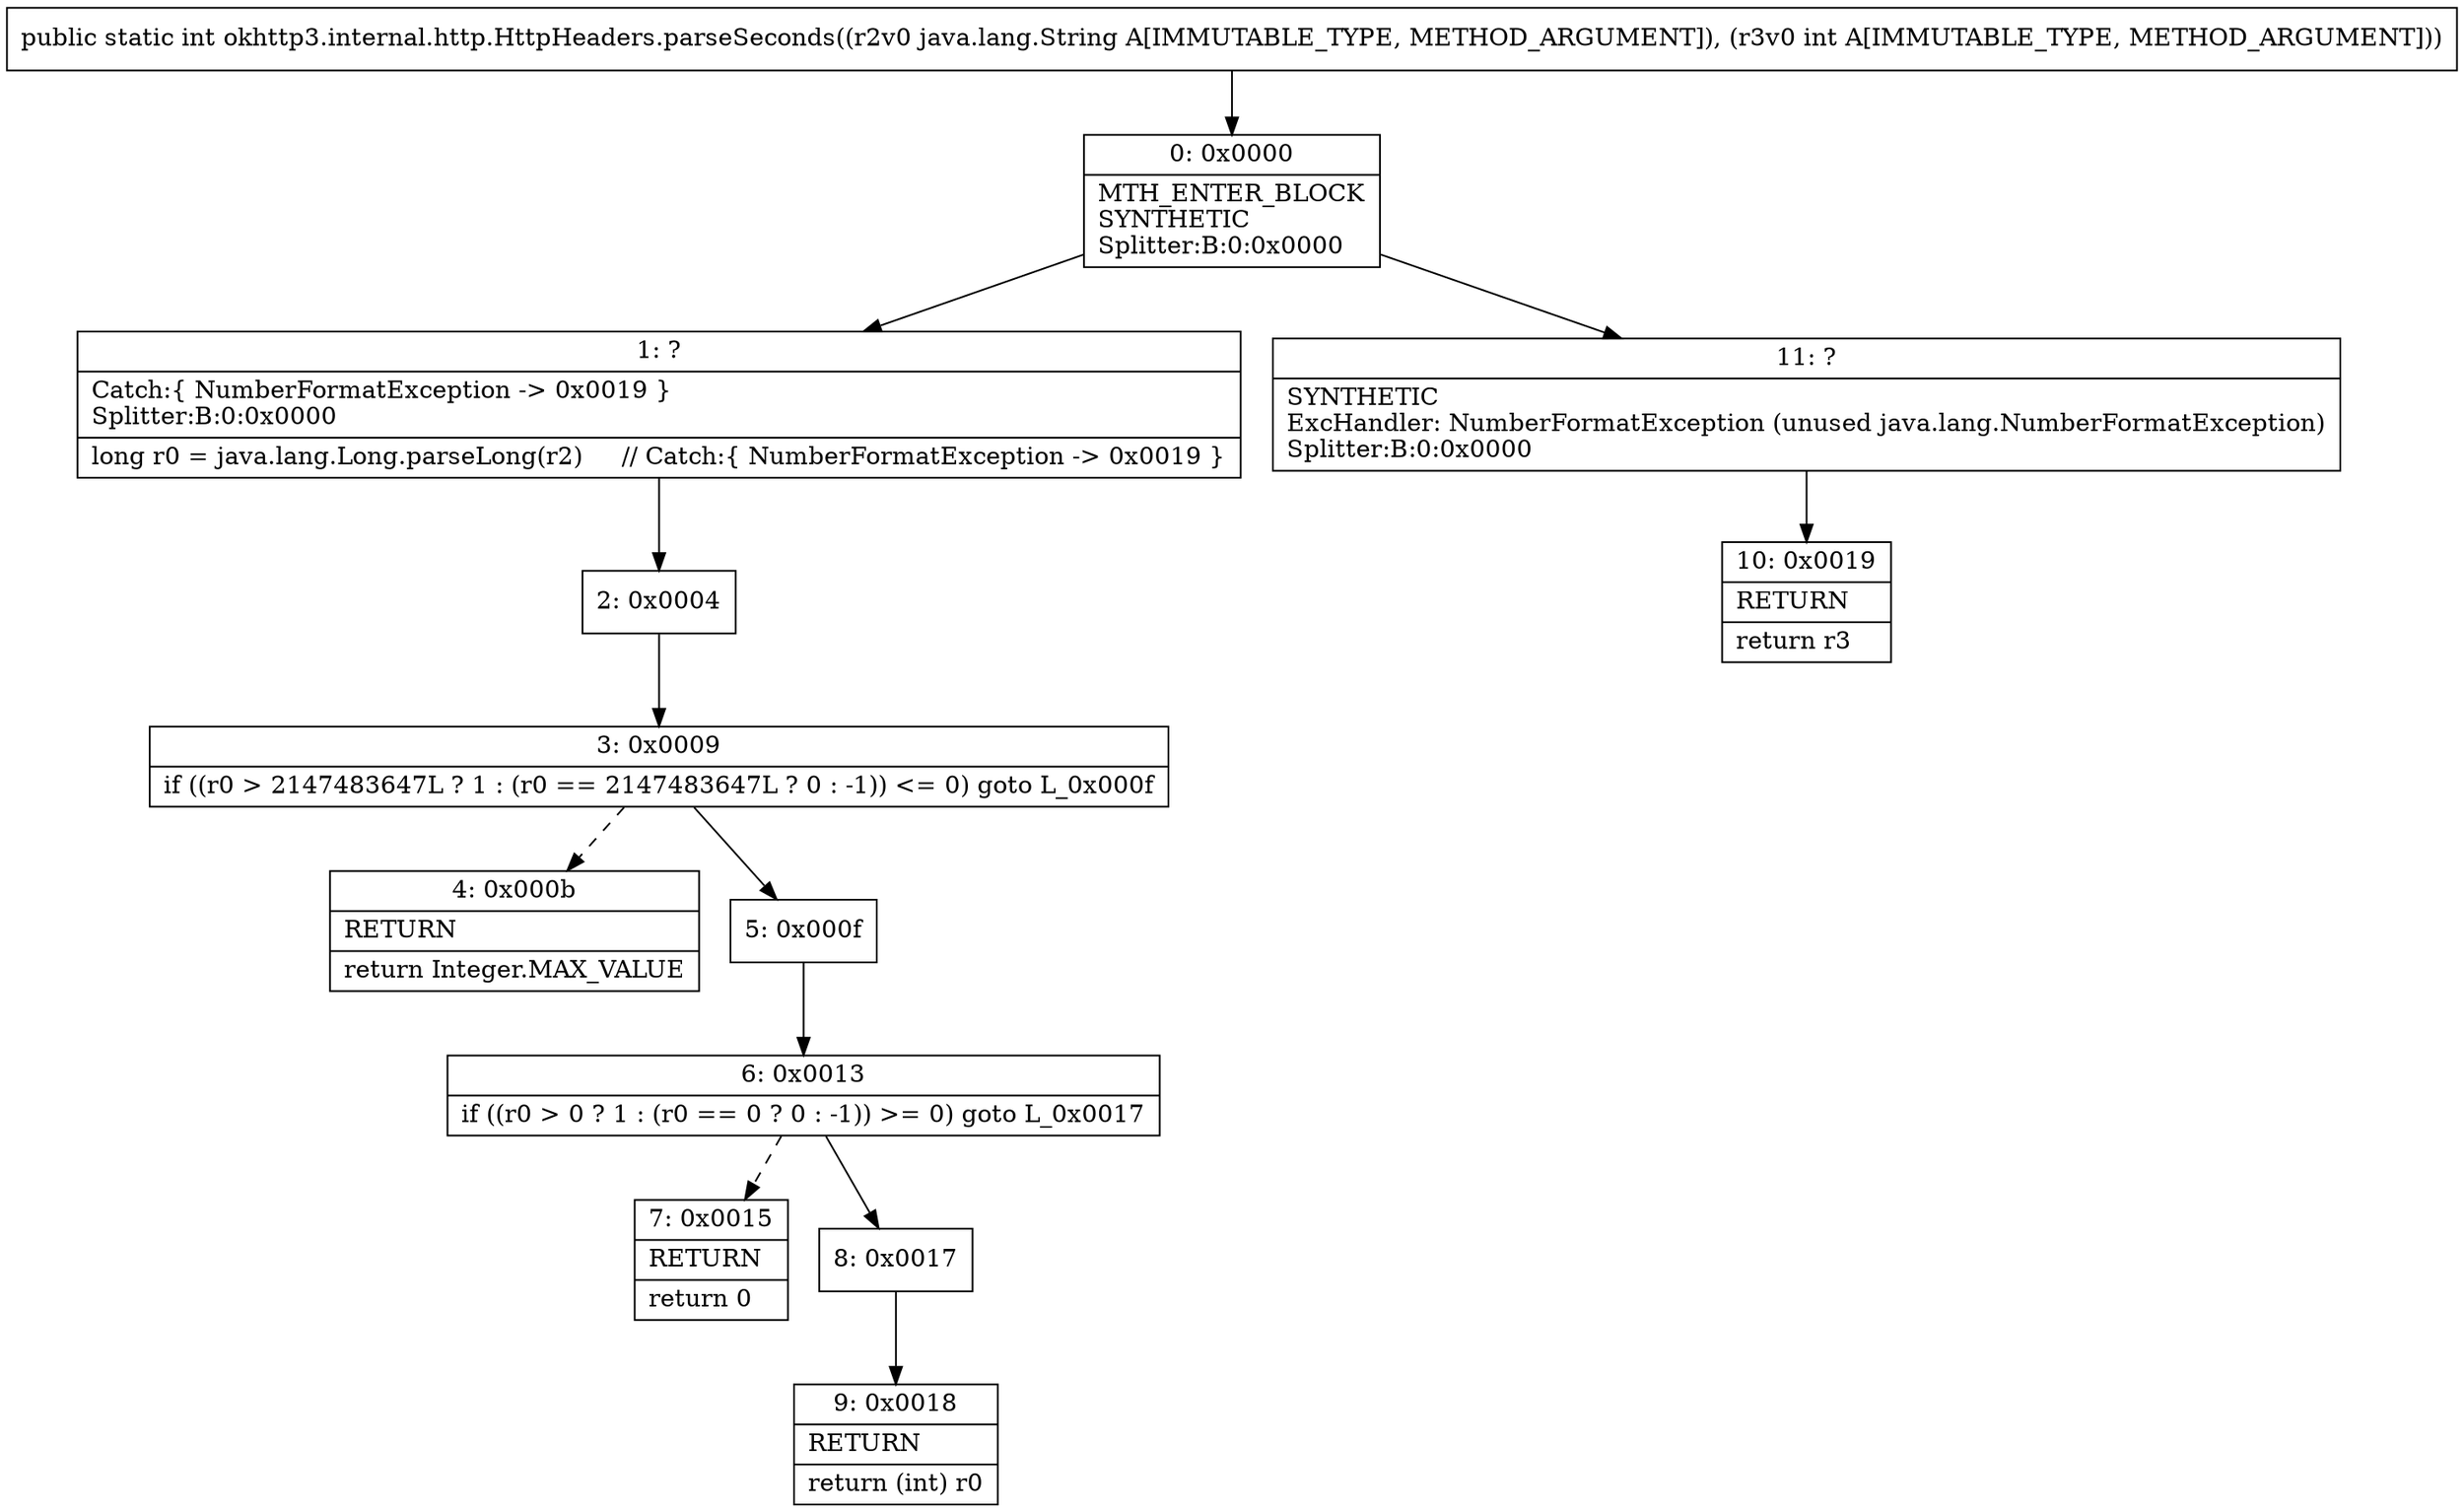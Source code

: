 digraph "CFG forokhttp3.internal.http.HttpHeaders.parseSeconds(Ljava\/lang\/String;I)I" {
Node_0 [shape=record,label="{0\:\ 0x0000|MTH_ENTER_BLOCK\lSYNTHETIC\lSplitter:B:0:0x0000\l}"];
Node_1 [shape=record,label="{1\:\ ?|Catch:\{ NumberFormatException \-\> 0x0019 \}\lSplitter:B:0:0x0000\l|long r0 = java.lang.Long.parseLong(r2)     \/\/ Catch:\{ NumberFormatException \-\> 0x0019 \}\l}"];
Node_2 [shape=record,label="{2\:\ 0x0004}"];
Node_3 [shape=record,label="{3\:\ 0x0009|if ((r0 \> 2147483647L ? 1 : (r0 == 2147483647L ? 0 : \-1)) \<= 0) goto L_0x000f\l}"];
Node_4 [shape=record,label="{4\:\ 0x000b|RETURN\l|return Integer.MAX_VALUE\l}"];
Node_5 [shape=record,label="{5\:\ 0x000f}"];
Node_6 [shape=record,label="{6\:\ 0x0013|if ((r0 \> 0 ? 1 : (r0 == 0 ? 0 : \-1)) \>= 0) goto L_0x0017\l}"];
Node_7 [shape=record,label="{7\:\ 0x0015|RETURN\l|return 0\l}"];
Node_8 [shape=record,label="{8\:\ 0x0017}"];
Node_9 [shape=record,label="{9\:\ 0x0018|RETURN\l|return (int) r0\l}"];
Node_10 [shape=record,label="{10\:\ 0x0019|RETURN\l|return r3\l}"];
Node_11 [shape=record,label="{11\:\ ?|SYNTHETIC\lExcHandler: NumberFormatException (unused java.lang.NumberFormatException)\lSplitter:B:0:0x0000\l}"];
MethodNode[shape=record,label="{public static int okhttp3.internal.http.HttpHeaders.parseSeconds((r2v0 java.lang.String A[IMMUTABLE_TYPE, METHOD_ARGUMENT]), (r3v0 int A[IMMUTABLE_TYPE, METHOD_ARGUMENT])) }"];
MethodNode -> Node_0;
Node_0 -> Node_1;
Node_0 -> Node_11;
Node_1 -> Node_2;
Node_2 -> Node_3;
Node_3 -> Node_4[style=dashed];
Node_3 -> Node_5;
Node_5 -> Node_6;
Node_6 -> Node_7[style=dashed];
Node_6 -> Node_8;
Node_8 -> Node_9;
Node_11 -> Node_10;
}

